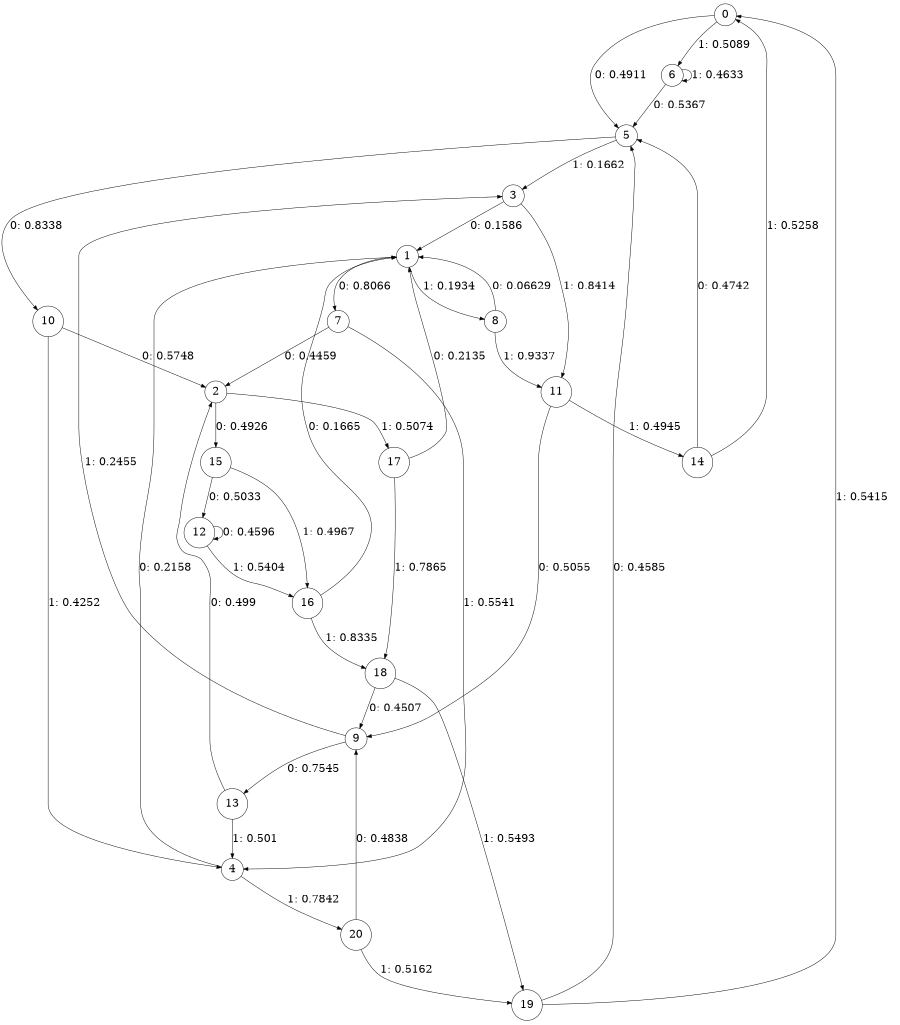 digraph "ch33faceL5" {
size = "6,8.5";
ratio = "fill";
node [shape = circle];
node [fontsize = 24];
edge [fontsize = 24];
0 -> 5 [label = "0: 0.4911   "];
0 -> 6 [label = "1: 0.5089   "];
1 -> 7 [label = "0: 0.8066   "];
1 -> 8 [label = "1: 0.1934   "];
2 -> 15 [label = "0: 0.4926   "];
2 -> 17 [label = "1: 0.5074   "];
3 -> 1 [label = "0: 0.1586   "];
3 -> 11 [label = "1: 0.8414   "];
4 -> 1 [label = "0: 0.2158   "];
4 -> 20 [label = "1: 0.7842   "];
5 -> 10 [label = "0: 0.8338   "];
5 -> 3 [label = "1: 0.1662   "];
6 -> 5 [label = "0: 0.5367   "];
6 -> 6 [label = "1: 0.4633   "];
7 -> 2 [label = "0: 0.4459   "];
7 -> 4 [label = "1: 0.5541   "];
8 -> 1 [label = "0: 0.06629  "];
8 -> 11 [label = "1: 0.9337   "];
9 -> 13 [label = "0: 0.7545   "];
9 -> 3 [label = "1: 0.2455   "];
10 -> 2 [label = "0: 0.5748   "];
10 -> 4 [label = "1: 0.4252   "];
11 -> 9 [label = "0: 0.5055   "];
11 -> 14 [label = "1: 0.4945   "];
12 -> 12 [label = "0: 0.4596   "];
12 -> 16 [label = "1: 0.5404   "];
13 -> 2 [label = "0: 0.499    "];
13 -> 4 [label = "1: 0.501    "];
14 -> 5 [label = "0: 0.4742   "];
14 -> 0 [label = "1: 0.5258   "];
15 -> 12 [label = "0: 0.5033   "];
15 -> 16 [label = "1: 0.4967   "];
16 -> 1 [label = "0: 0.1665   "];
16 -> 18 [label = "1: 0.8335   "];
17 -> 1 [label = "0: 0.2135   "];
17 -> 18 [label = "1: 0.7865   "];
18 -> 9 [label = "0: 0.4507   "];
18 -> 19 [label = "1: 0.5493   "];
19 -> 5 [label = "0: 0.4585   "];
19 -> 0 [label = "1: 0.5415   "];
20 -> 9 [label = "0: 0.4838   "];
20 -> 19 [label = "1: 0.5162   "];
}